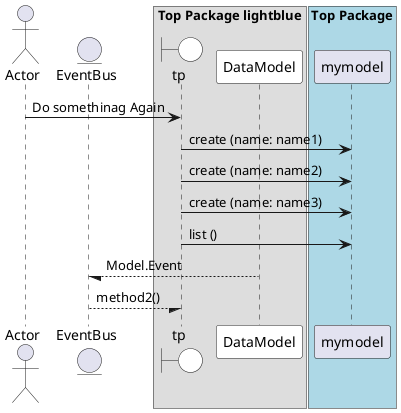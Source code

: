 @startuml

actor "Actor"


entity EventBus

box Top Package lightblue
    boundary tp #white
    participant DataModel #white
end box


"Actor" -> tp: Do somethinag Again


box "Top Package" #lightblue
    tp -> "mymodel": create (name: name1)
end box




box "Top Package" #lightblue
    tp -> "mymodel": create (name: name2)
end box




box "Top Package" #lightblue
    tp -> "mymodel": create (name: name3)
end box




box "Top Package" #lightblue
    tp -> "mymodel": list ()
end box




DataModel --/ EventBus : Model.Event


EventBus --/ tp : method2()
@enduml
